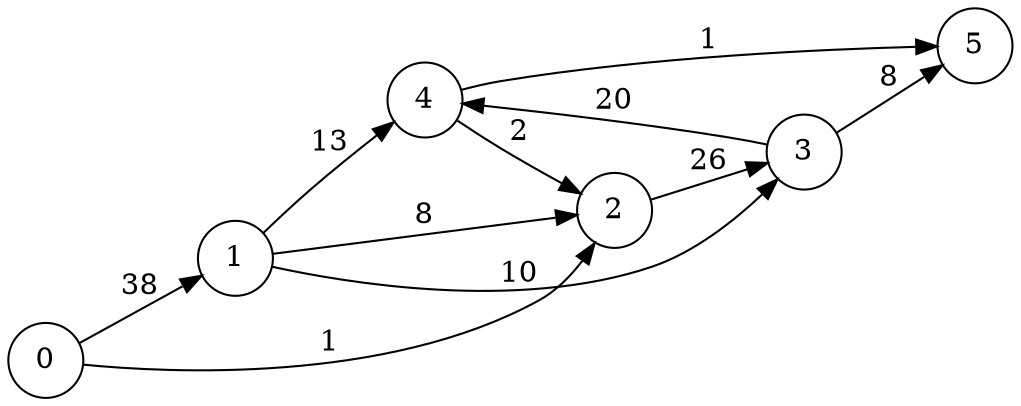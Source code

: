 digraph finite_state_machine {
	rankdir=LR;
	size="8,5"
	node [shape = circle];
	4 -> 2 [ label = "2" ];
	4 -> 5 [ label = "1" ];
	1 -> 2 [ label = "8" ];
	1 -> 3 [ label = "10" ];
	1 -> 4 [ label = "13" ];
	0 -> 1 [ label = "38" ];
	0 -> 2 [ label = "1" ];
	2 -> 3 [ label = "26" ];
	3 -> 4 [ label = "20" ];
	3 -> 5 [ label = "8" ];
}
